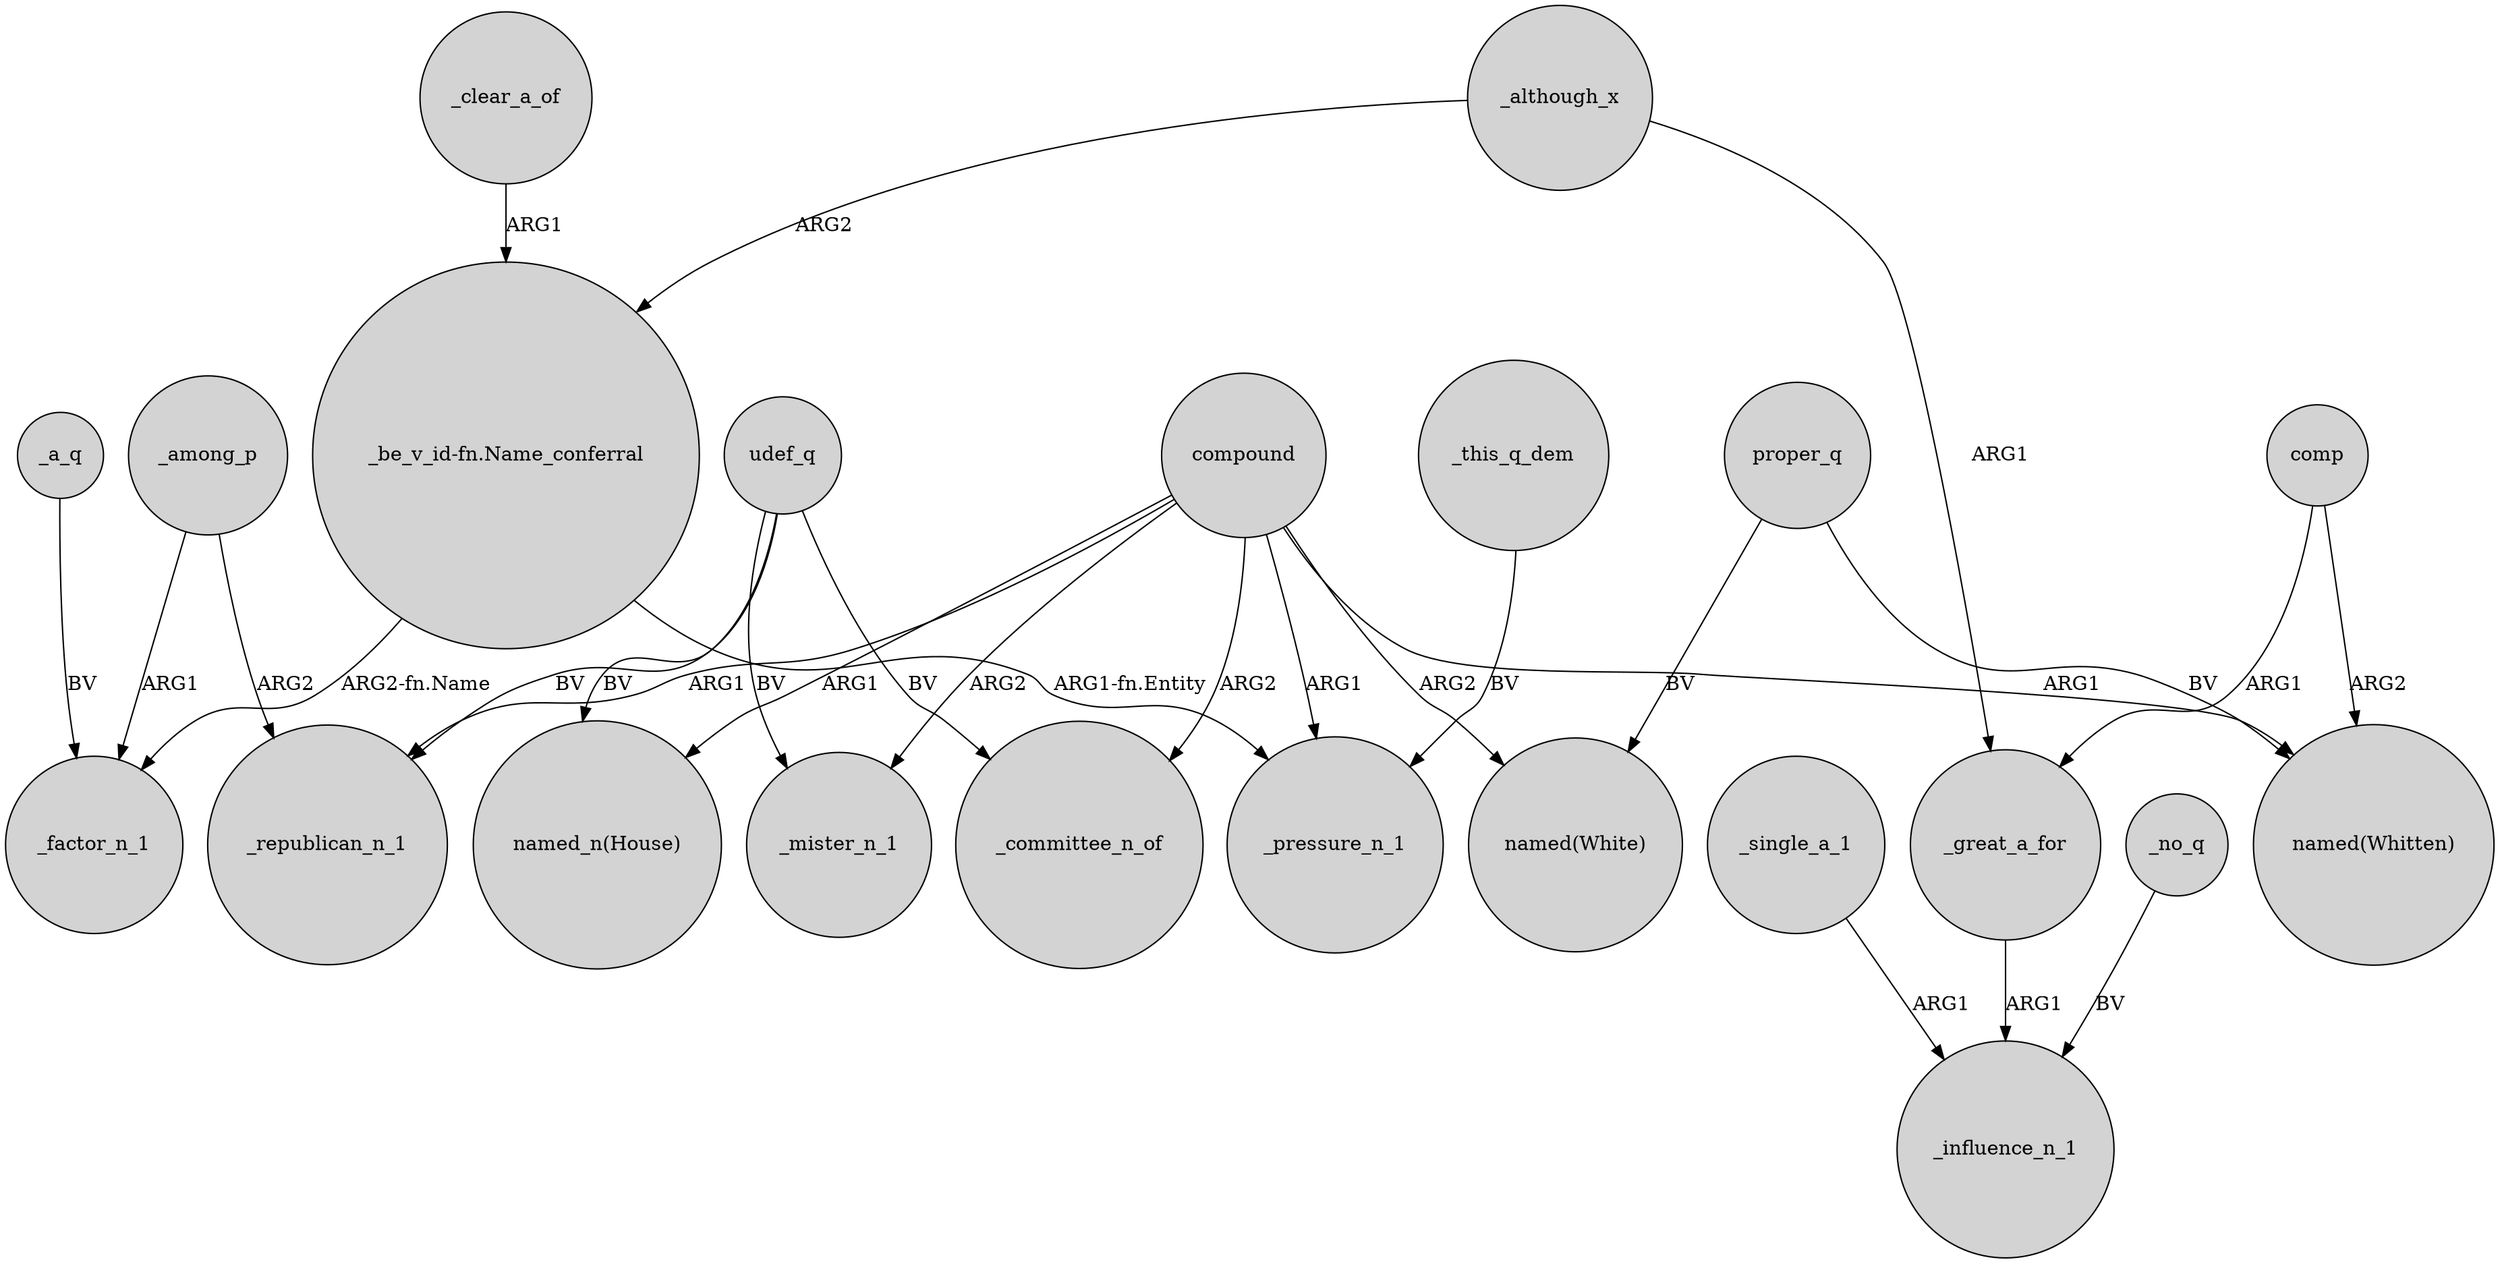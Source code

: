 digraph {
	node [shape=circle style=filled]
	"_be_v_id-fn.Name_conferral" -> _factor_n_1 [label="ARG2-fn.Name"]
	compound -> _mister_n_1 [label=ARG2]
	compound -> "named(White)" [label=ARG2]
	_single_a_1 -> _influence_n_1 [label=ARG1]
	_although_x -> _great_a_for [label=ARG1]
	_although_x -> "_be_v_id-fn.Name_conferral" [label=ARG2]
	_clear_a_of -> "_be_v_id-fn.Name_conferral" [label=ARG1]
	_great_a_for -> _influence_n_1 [label=ARG1]
	compound -> _republican_n_1 [label=ARG1]
	compound -> "named_n(House)" [label=ARG1]
	_this_q_dem -> _pressure_n_1 [label=BV]
	"_be_v_id-fn.Name_conferral" -> _pressure_n_1 [label="ARG1-fn.Entity"]
	udef_q -> _mister_n_1 [label=BV]
	compound -> "named(Whitten)" [label=ARG1]
	udef_q -> _republican_n_1 [label=BV]
	_no_q -> _influence_n_1 [label=BV]
	_among_p -> _republican_n_1 [label=ARG2]
	proper_q -> "named(White)" [label=BV]
	proper_q -> "named(Whitten)" [label=BV]
	udef_q -> _committee_n_of [label=BV]
	compound -> _pressure_n_1 [label=ARG1]
	comp -> _great_a_for [label=ARG1]
	_among_p -> _factor_n_1 [label=ARG1]
	_a_q -> _factor_n_1 [label=BV]
	comp -> "named(Whitten)" [label=ARG2]
	udef_q -> "named_n(House)" [label=BV]
	compound -> _committee_n_of [label=ARG2]
}
